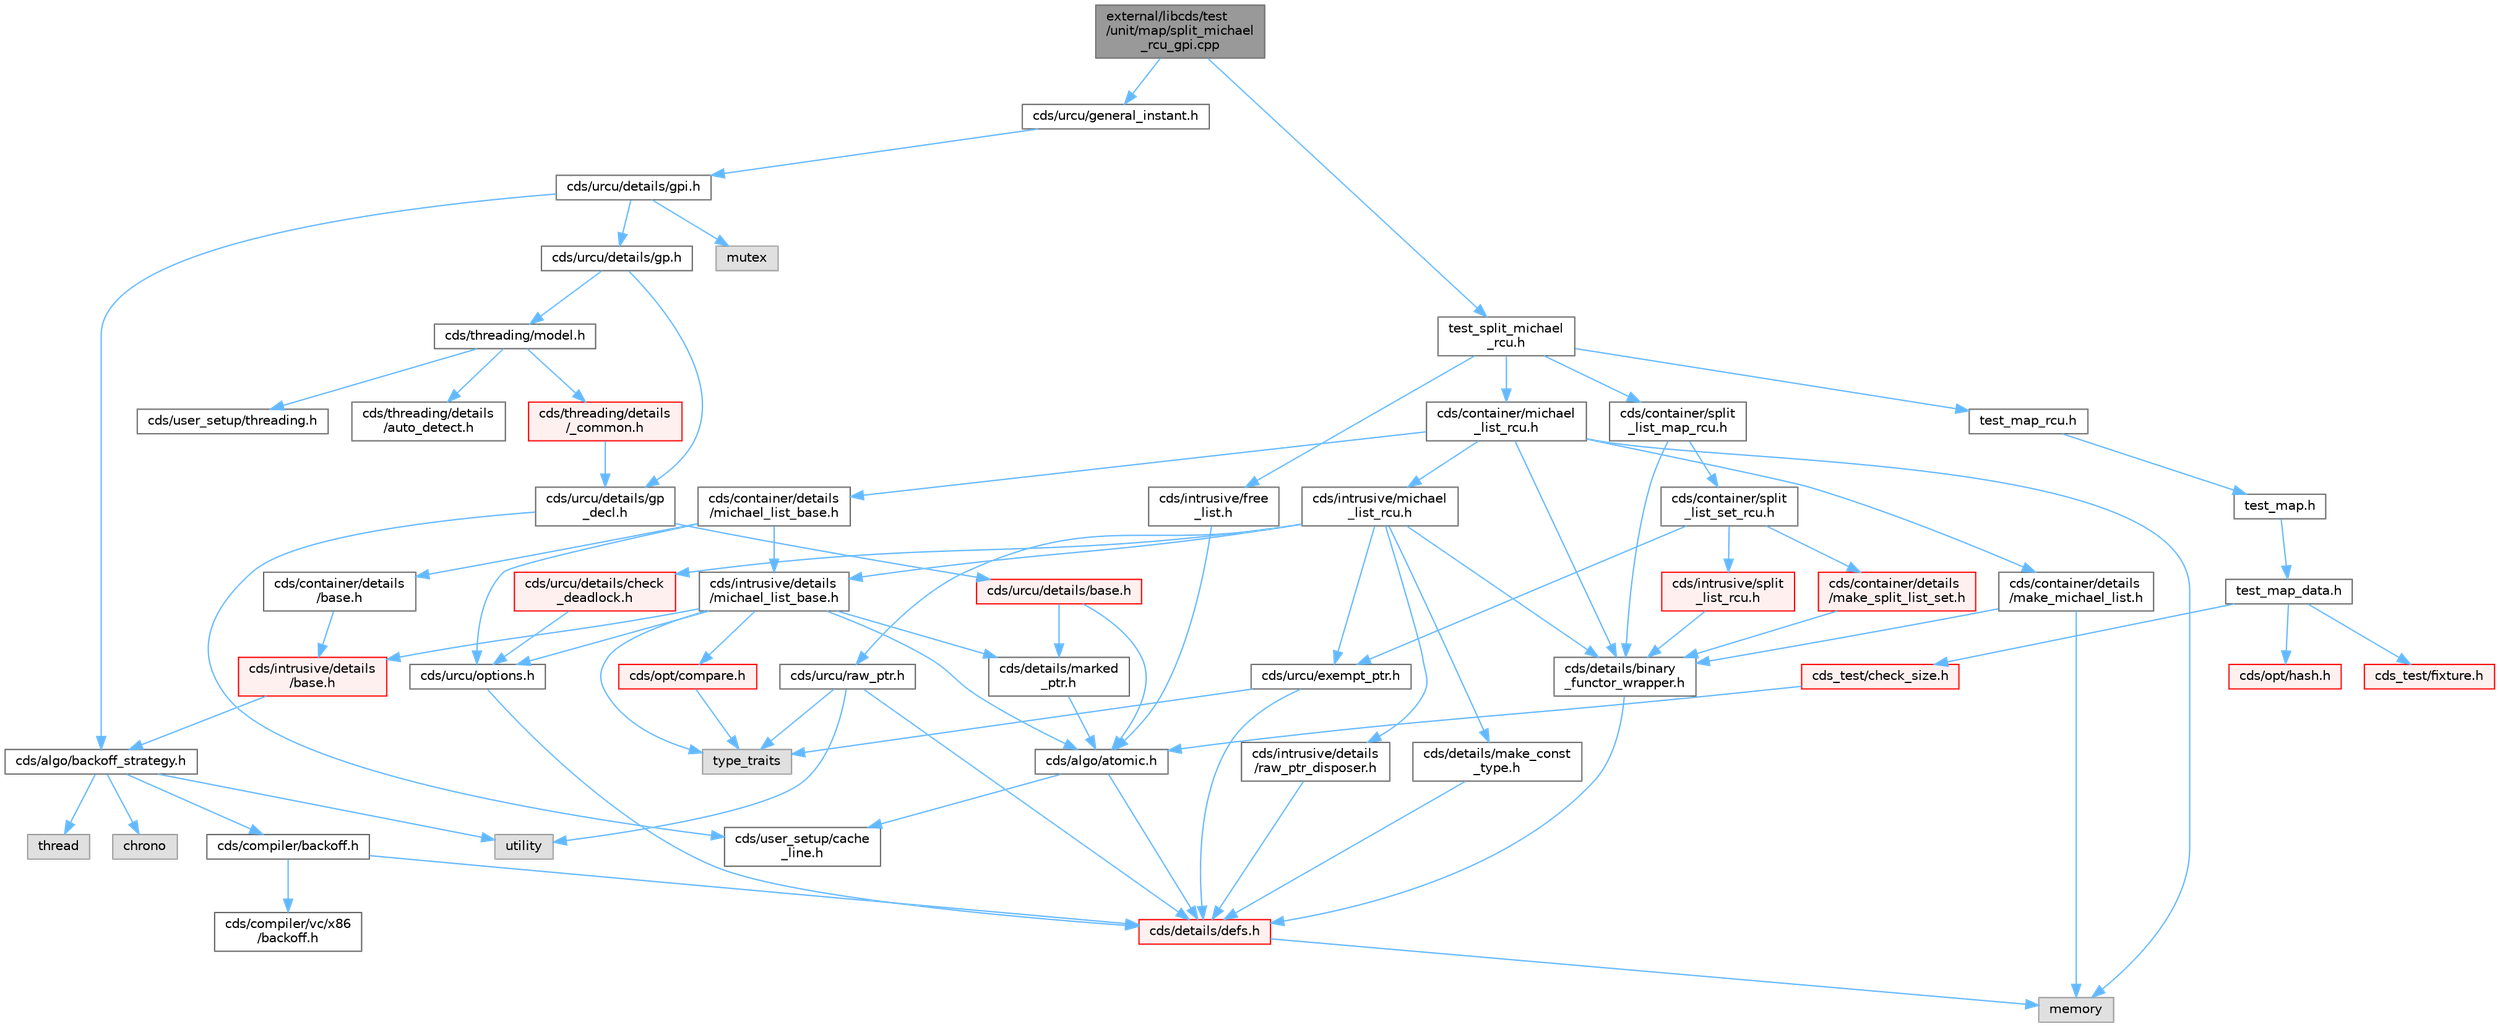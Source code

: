 digraph "external/libcds/test/unit/map/split_michael_rcu_gpi.cpp"
{
 // LATEX_PDF_SIZE
  bgcolor="transparent";
  edge [fontname=Helvetica,fontsize=10,labelfontname=Helvetica,labelfontsize=10];
  node [fontname=Helvetica,fontsize=10,shape=box,height=0.2,width=0.4];
  Node1 [id="Node000001",label="external/libcds/test\l/unit/map/split_michael\l_rcu_gpi.cpp",height=0.2,width=0.4,color="gray40", fillcolor="grey60", style="filled", fontcolor="black",tooltip=" "];
  Node1 -> Node2 [id="edge81_Node000001_Node000002",color="steelblue1",style="solid",tooltip=" "];
  Node2 [id="Node000002",label="cds/urcu/general_instant.h",height=0.2,width=0.4,color="grey40", fillcolor="white", style="filled",URL="$general__instant_8h.html",tooltip=" "];
  Node2 -> Node3 [id="edge82_Node000002_Node000003",color="steelblue1",style="solid",tooltip=" "];
  Node3 [id="Node000003",label="cds/urcu/details/gpi.h",height=0.2,width=0.4,color="grey40", fillcolor="white", style="filled",URL="$gpi_8h.html",tooltip=" "];
  Node3 -> Node4 [id="edge83_Node000003_Node000004",color="steelblue1",style="solid",tooltip=" "];
  Node4 [id="Node000004",label="mutex",height=0.2,width=0.4,color="grey60", fillcolor="#E0E0E0", style="filled",tooltip=" "];
  Node3 -> Node5 [id="edge84_Node000003_Node000005",color="steelblue1",style="solid",tooltip=" "];
  Node5 [id="Node000005",label="cds/urcu/details/gp.h",height=0.2,width=0.4,color="grey40", fillcolor="white", style="filled",URL="$gp_8h.html",tooltip=" "];
  Node5 -> Node6 [id="edge85_Node000005_Node000006",color="steelblue1",style="solid",tooltip=" "];
  Node6 [id="Node000006",label="cds/urcu/details/gp\l_decl.h",height=0.2,width=0.4,color="grey40", fillcolor="white", style="filled",URL="$gp__decl_8h.html",tooltip=" "];
  Node6 -> Node7 [id="edge86_Node000006_Node000007",color="steelblue1",style="solid",tooltip=" "];
  Node7 [id="Node000007",label="cds/urcu/details/base.h",height=0.2,width=0.4,color="red", fillcolor="#FFF0F0", style="filled",URL="$external_2libcds_2cds_2urcu_2details_2base_8h.html",tooltip=" "];
  Node7 -> Node8 [id="edge87_Node000007_Node000008",color="steelblue1",style="solid",tooltip=" "];
  Node8 [id="Node000008",label="cds/algo/atomic.h",height=0.2,width=0.4,color="grey40", fillcolor="white", style="filled",URL="$external_2libcds_2cds_2algo_2atomic_8h.html",tooltip=" "];
  Node8 -> Node9 [id="edge88_Node000008_Node000009",color="steelblue1",style="solid",tooltip=" "];
  Node9 [id="Node000009",label="cds/details/defs.h",height=0.2,width=0.4,color="red", fillcolor="#FFF0F0", style="filled",URL="$details_2defs_8h.html",tooltip=" "];
  Node9 -> Node17 [id="edge89_Node000009_Node000017",color="steelblue1",style="solid",tooltip=" "];
  Node17 [id="Node000017",label="memory",height=0.2,width=0.4,color="grey60", fillcolor="#E0E0E0", style="filled",tooltip=" "];
  Node8 -> Node22 [id="edge90_Node000008_Node000022",color="steelblue1",style="solid",tooltip=" "];
  Node22 [id="Node000022",label="cds/user_setup/cache\l_line.h",height=0.2,width=0.4,color="grey40", fillcolor="white", style="filled",URL="$cache__line_8h.html",tooltip="Cache-line size definition"];
  Node7 -> Node45 [id="edge91_Node000007_Node000045",color="steelblue1",style="solid",tooltip=" "];
  Node45 [id="Node000045",label="cds/details/marked\l_ptr.h",height=0.2,width=0.4,color="grey40", fillcolor="white", style="filled",URL="$marked__ptr_8h.html",tooltip=" "];
  Node45 -> Node8 [id="edge92_Node000045_Node000008",color="steelblue1",style="solid",tooltip=" "];
  Node6 -> Node22 [id="edge93_Node000006_Node000022",color="steelblue1",style="solid",tooltip=" "];
  Node5 -> Node46 [id="edge94_Node000005_Node000046",color="steelblue1",style="solid",tooltip=" "];
  Node46 [id="Node000046",label="cds/threading/model.h",height=0.2,width=0.4,color="grey40", fillcolor="white", style="filled",URL="$model_8h.html",tooltip=" "];
  Node46 -> Node47 [id="edge95_Node000046_Node000047",color="steelblue1",style="solid",tooltip=" "];
  Node47 [id="Node000047",label="cds/threading/details\l/_common.h",height=0.2,width=0.4,color="red", fillcolor="#FFF0F0", style="filled",URL="$__common_8h.html",tooltip=" "];
  Node47 -> Node6 [id="edge96_Node000047_Node000006",color="steelblue1",style="solid",tooltip=" "];
  Node46 -> Node51 [id="edge97_Node000046_Node000051",color="steelblue1",style="solid",tooltip=" "];
  Node51 [id="Node000051",label="cds/user_setup/threading.h",height=0.2,width=0.4,color="grey40", fillcolor="white", style="filled",URL="$external_2libcds_2cds_2user__setup_2threading_8h.html",tooltip=" "];
  Node46 -> Node52 [id="edge98_Node000046_Node000052",color="steelblue1",style="solid",tooltip=" "];
  Node52 [id="Node000052",label="cds/threading/details\l/auto_detect.h",height=0.2,width=0.4,color="grey40", fillcolor="white", style="filled",URL="$auto__detect_8h.html",tooltip=" "];
  Node3 -> Node53 [id="edge99_Node000003_Node000053",color="steelblue1",style="solid",tooltip=" "];
  Node53 [id="Node000053",label="cds/algo/backoff_strategy.h",height=0.2,width=0.4,color="grey40", fillcolor="white", style="filled",URL="$backoff__strategy_8h.html",tooltip=" "];
  Node53 -> Node41 [id="edge100_Node000053_Node000041",color="steelblue1",style="solid",tooltip=" "];
  Node41 [id="Node000041",label="utility",height=0.2,width=0.4,color="grey60", fillcolor="#E0E0E0", style="filled",tooltip=" "];
  Node53 -> Node36 [id="edge101_Node000053_Node000036",color="steelblue1",style="solid",tooltip=" "];
  Node36 [id="Node000036",label="thread",height=0.2,width=0.4,color="grey60", fillcolor="#E0E0E0", style="filled",tooltip=" "];
  Node53 -> Node54 [id="edge102_Node000053_Node000054",color="steelblue1",style="solid",tooltip=" "];
  Node54 [id="Node000054",label="chrono",height=0.2,width=0.4,color="grey60", fillcolor="#E0E0E0", style="filled",tooltip=" "];
  Node53 -> Node55 [id="edge103_Node000053_Node000055",color="steelblue1",style="solid",tooltip=" "];
  Node55 [id="Node000055",label="cds/compiler/backoff.h",height=0.2,width=0.4,color="grey40", fillcolor="white", style="filled",URL="$backoff_8h.html",tooltip=" "];
  Node55 -> Node9 [id="edge104_Node000055_Node000009",color="steelblue1",style="solid",tooltip=" "];
  Node55 -> Node56 [id="edge105_Node000055_Node000056",color="steelblue1",style="solid",tooltip=" "];
  Node56 [id="Node000056",label="cds/compiler/vc/x86\l/backoff.h",height=0.2,width=0.4,color="grey40", fillcolor="white", style="filled",URL="$vc_2x86_2backoff_8h.html",tooltip=" "];
  Node1 -> Node57 [id="edge106_Node000001_Node000057",color="steelblue1",style="solid",tooltip=" "];
  Node57 [id="Node000057",label="test_split_michael\l_rcu.h",height=0.2,width=0.4,color="grey40", fillcolor="white", style="filled",URL="$map_2test__split__michael__rcu_8h.html",tooltip=" "];
  Node57 -> Node58 [id="edge107_Node000057_Node000058",color="steelblue1",style="solid",tooltip=" "];
  Node58 [id="Node000058",label="test_map_rcu.h",height=0.2,width=0.4,color="grey40", fillcolor="white", style="filled",URL="$test__map__rcu_8h.html",tooltip=" "];
  Node58 -> Node59 [id="edge108_Node000058_Node000059",color="steelblue1",style="solid",tooltip=" "];
  Node59 [id="Node000059",label="test_map.h",height=0.2,width=0.4,color="grey40", fillcolor="white", style="filled",URL="$map_2test__map_8h.html",tooltip=" "];
  Node59 -> Node60 [id="edge109_Node000059_Node000060",color="steelblue1",style="solid",tooltip=" "];
  Node60 [id="Node000060",label="test_map_data.h",height=0.2,width=0.4,color="grey40", fillcolor="white", style="filled",URL="$map_2test__map__data_8h.html",tooltip=" "];
  Node60 -> Node61 [id="edge110_Node000060_Node000061",color="steelblue1",style="solid",tooltip=" "];
  Node61 [id="Node000061",label="cds_test/check_size.h",height=0.2,width=0.4,color="red", fillcolor="#FFF0F0", style="filled",URL="$check__size_8h.html",tooltip=" "];
  Node61 -> Node8 [id="edge111_Node000061_Node000008",color="steelblue1",style="solid",tooltip=" "];
  Node60 -> Node64 [id="edge112_Node000060_Node000064",color="steelblue1",style="solid",tooltip=" "];
  Node64 [id="Node000064",label="cds_test/fixture.h",height=0.2,width=0.4,color="red", fillcolor="#FFF0F0", style="filled",URL="$fixture_8h.html",tooltip=" "];
  Node60 -> Node67 [id="edge113_Node000060_Node000067",color="steelblue1",style="solid",tooltip=" "];
  Node67 [id="Node000067",label="cds/opt/hash.h",height=0.2,width=0.4,color="red", fillcolor="#FFF0F0", style="filled",URL="$external_2libcds_2cds_2opt_2hash_8h.html",tooltip=" "];
  Node57 -> Node72 [id="edge114_Node000057_Node000072",color="steelblue1",style="solid",tooltip=" "];
  Node72 [id="Node000072",label="cds/container/michael\l_list_rcu.h",height=0.2,width=0.4,color="grey40", fillcolor="white", style="filled",URL="$container_2michael__list__rcu_8h.html",tooltip=" "];
  Node72 -> Node17 [id="edge115_Node000072_Node000017",color="steelblue1",style="solid",tooltip=" "];
  Node72 -> Node73 [id="edge116_Node000072_Node000073",color="steelblue1",style="solid",tooltip=" "];
  Node73 [id="Node000073",label="cds/container/details\l/michael_list_base.h",height=0.2,width=0.4,color="grey40", fillcolor="white", style="filled",URL="$container_2details_2michael__list__base_8h.html",tooltip=" "];
  Node73 -> Node74 [id="edge117_Node000073_Node000074",color="steelblue1",style="solid",tooltip=" "];
  Node74 [id="Node000074",label="cds/container/details\l/base.h",height=0.2,width=0.4,color="grey40", fillcolor="white", style="filled",URL="$external_2libcds_2cds_2container_2details_2base_8h.html",tooltip=" "];
  Node74 -> Node75 [id="edge118_Node000074_Node000075",color="steelblue1",style="solid",tooltip=" "];
  Node75 [id="Node000075",label="cds/intrusive/details\l/base.h",height=0.2,width=0.4,color="red", fillcolor="#FFF0F0", style="filled",URL="$external_2libcds_2cds_2intrusive_2details_2base_8h.html",tooltip=" "];
  Node75 -> Node53 [id="edge119_Node000075_Node000053",color="steelblue1",style="solid",tooltip=" "];
  Node73 -> Node78 [id="edge120_Node000073_Node000078",color="steelblue1",style="solid",tooltip=" "];
  Node78 [id="Node000078",label="cds/intrusive/details\l/michael_list_base.h",height=0.2,width=0.4,color="grey40", fillcolor="white", style="filled",URL="$intrusive_2details_2michael__list__base_8h.html",tooltip=" "];
  Node78 -> Node25 [id="edge121_Node000078_Node000025",color="steelblue1",style="solid",tooltip=" "];
  Node25 [id="Node000025",label="type_traits",height=0.2,width=0.4,color="grey60", fillcolor="#E0E0E0", style="filled",tooltip=" "];
  Node78 -> Node75 [id="edge122_Node000078_Node000075",color="steelblue1",style="solid",tooltip=" "];
  Node78 -> Node79 [id="edge123_Node000078_Node000079",color="steelblue1",style="solid",tooltip=" "];
  Node79 [id="Node000079",label="cds/opt/compare.h",height=0.2,width=0.4,color="red", fillcolor="#FFF0F0", style="filled",URL="$external_2libcds_2cds_2opt_2compare_8h.html",tooltip=" "];
  Node79 -> Node25 [id="edge124_Node000079_Node000025",color="steelblue1",style="solid",tooltip=" "];
  Node78 -> Node8 [id="edge125_Node000078_Node000008",color="steelblue1",style="solid",tooltip=" "];
  Node78 -> Node45 [id="edge126_Node000078_Node000045",color="steelblue1",style="solid",tooltip=" "];
  Node78 -> Node80 [id="edge127_Node000078_Node000080",color="steelblue1",style="solid",tooltip=" "];
  Node80 [id="Node000080",label="cds/urcu/options.h",height=0.2,width=0.4,color="grey40", fillcolor="white", style="filled",URL="$urcu_2options_8h.html",tooltip=" "];
  Node80 -> Node9 [id="edge128_Node000080_Node000009",color="steelblue1",style="solid",tooltip=" "];
  Node73 -> Node80 [id="edge129_Node000073_Node000080",color="steelblue1",style="solid",tooltip=" "];
  Node72 -> Node81 [id="edge130_Node000072_Node000081",color="steelblue1",style="solid",tooltip=" "];
  Node81 [id="Node000081",label="cds/intrusive/michael\l_list_rcu.h",height=0.2,width=0.4,color="grey40", fillcolor="white", style="filled",URL="$intrusive_2michael__list__rcu_8h.html",tooltip=" "];
  Node81 -> Node78 [id="edge131_Node000081_Node000078",color="steelblue1",style="solid",tooltip=" "];
  Node81 -> Node82 [id="edge132_Node000081_Node000082",color="steelblue1",style="solid",tooltip=" "];
  Node82 [id="Node000082",label="cds/urcu/details/check\l_deadlock.h",height=0.2,width=0.4,color="red", fillcolor="#FFF0F0", style="filled",URL="$check__deadlock_8h.html",tooltip=" "];
  Node82 -> Node80 [id="edge133_Node000082_Node000080",color="steelblue1",style="solid",tooltip=" "];
  Node81 -> Node83 [id="edge134_Node000081_Node000083",color="steelblue1",style="solid",tooltip=" "];
  Node83 [id="Node000083",label="cds/details/binary\l_functor_wrapper.h",height=0.2,width=0.4,color="grey40", fillcolor="white", style="filled",URL="$binary__functor__wrapper_8h.html",tooltip=" "];
  Node83 -> Node9 [id="edge135_Node000083_Node000009",color="steelblue1",style="solid",tooltip=" "];
  Node81 -> Node84 [id="edge136_Node000081_Node000084",color="steelblue1",style="solid",tooltip=" "];
  Node84 [id="Node000084",label="cds/details/make_const\l_type.h",height=0.2,width=0.4,color="grey40", fillcolor="white", style="filled",URL="$make__const__type_8h.html",tooltip=" "];
  Node84 -> Node9 [id="edge137_Node000084_Node000009",color="steelblue1",style="solid",tooltip=" "];
  Node81 -> Node85 [id="edge138_Node000081_Node000085",color="steelblue1",style="solid",tooltip=" "];
  Node85 [id="Node000085",label="cds/urcu/exempt_ptr.h",height=0.2,width=0.4,color="grey40", fillcolor="white", style="filled",URL="$exempt__ptr_8h.html",tooltip=" "];
  Node85 -> Node25 [id="edge139_Node000085_Node000025",color="steelblue1",style="solid",tooltip=" "];
  Node85 -> Node9 [id="edge140_Node000085_Node000009",color="steelblue1",style="solid",tooltip=" "];
  Node81 -> Node86 [id="edge141_Node000081_Node000086",color="steelblue1",style="solid",tooltip=" "];
  Node86 [id="Node000086",label="cds/urcu/raw_ptr.h",height=0.2,width=0.4,color="grey40", fillcolor="white", style="filled",URL="$raw__ptr_8h.html",tooltip=" "];
  Node86 -> Node41 [id="edge142_Node000086_Node000041",color="steelblue1",style="solid",tooltip=" "];
  Node86 -> Node25 [id="edge143_Node000086_Node000025",color="steelblue1",style="solid",tooltip=" "];
  Node86 -> Node9 [id="edge144_Node000086_Node000009",color="steelblue1",style="solid",tooltip=" "];
  Node81 -> Node87 [id="edge145_Node000081_Node000087",color="steelblue1",style="solid",tooltip=" "];
  Node87 [id="Node000087",label="cds/intrusive/details\l/raw_ptr_disposer.h",height=0.2,width=0.4,color="grey40", fillcolor="white", style="filled",URL="$raw__ptr__disposer_8h.html",tooltip=" "];
  Node87 -> Node9 [id="edge146_Node000087_Node000009",color="steelblue1",style="solid",tooltip=" "];
  Node72 -> Node88 [id="edge147_Node000072_Node000088",color="steelblue1",style="solid",tooltip=" "];
  Node88 [id="Node000088",label="cds/container/details\l/make_michael_list.h",height=0.2,width=0.4,color="grey40", fillcolor="white", style="filled",URL="$make__michael__list_8h.html",tooltip=" "];
  Node88 -> Node83 [id="edge148_Node000088_Node000083",color="steelblue1",style="solid",tooltip=" "];
  Node88 -> Node17 [id="edge149_Node000088_Node000017",color="steelblue1",style="solid",tooltip=" "];
  Node72 -> Node83 [id="edge150_Node000072_Node000083",color="steelblue1",style="solid",tooltip=" "];
  Node57 -> Node89 [id="edge151_Node000057_Node000089",color="steelblue1",style="solid",tooltip=" "];
  Node89 [id="Node000089",label="cds/container/split\l_list_map_rcu.h",height=0.2,width=0.4,color="grey40", fillcolor="white", style="filled",URL="$split__list__map__rcu_8h.html",tooltip=" "];
  Node89 -> Node90 [id="edge152_Node000089_Node000090",color="steelblue1",style="solid",tooltip=" "];
  Node90 [id="Node000090",label="cds/container/split\l_list_set_rcu.h",height=0.2,width=0.4,color="grey40", fillcolor="white", style="filled",URL="$split__list__set__rcu_8h.html",tooltip=" "];
  Node90 -> Node91 [id="edge153_Node000090_Node000091",color="steelblue1",style="solid",tooltip=" "];
  Node91 [id="Node000091",label="cds/intrusive/split\l_list_rcu.h",height=0.2,width=0.4,color="red", fillcolor="#FFF0F0", style="filled",URL="$split__list__rcu_8h.html",tooltip=" "];
  Node91 -> Node83 [id="edge154_Node000091_Node000083",color="steelblue1",style="solid",tooltip=" "];
  Node90 -> Node99 [id="edge155_Node000090_Node000099",color="steelblue1",style="solid",tooltip=" "];
  Node99 [id="Node000099",label="cds/container/details\l/make_split_list_set.h",height=0.2,width=0.4,color="red", fillcolor="#FFF0F0", style="filled",URL="$make__split__list__set_8h.html",tooltip=" "];
  Node99 -> Node83 [id="edge156_Node000099_Node000083",color="steelblue1",style="solid",tooltip=" "];
  Node90 -> Node85 [id="edge157_Node000090_Node000085",color="steelblue1",style="solid",tooltip=" "];
  Node89 -> Node83 [id="edge158_Node000089_Node000083",color="steelblue1",style="solid",tooltip=" "];
  Node57 -> Node96 [id="edge159_Node000057_Node000096",color="steelblue1",style="solid",tooltip=" "];
  Node96 [id="Node000096",label="cds/intrusive/free\l_list.h",height=0.2,width=0.4,color="grey40", fillcolor="white", style="filled",URL="$free__list_8h.html",tooltip=" "];
  Node96 -> Node8 [id="edge160_Node000096_Node000008",color="steelblue1",style="solid",tooltip=" "];
}
